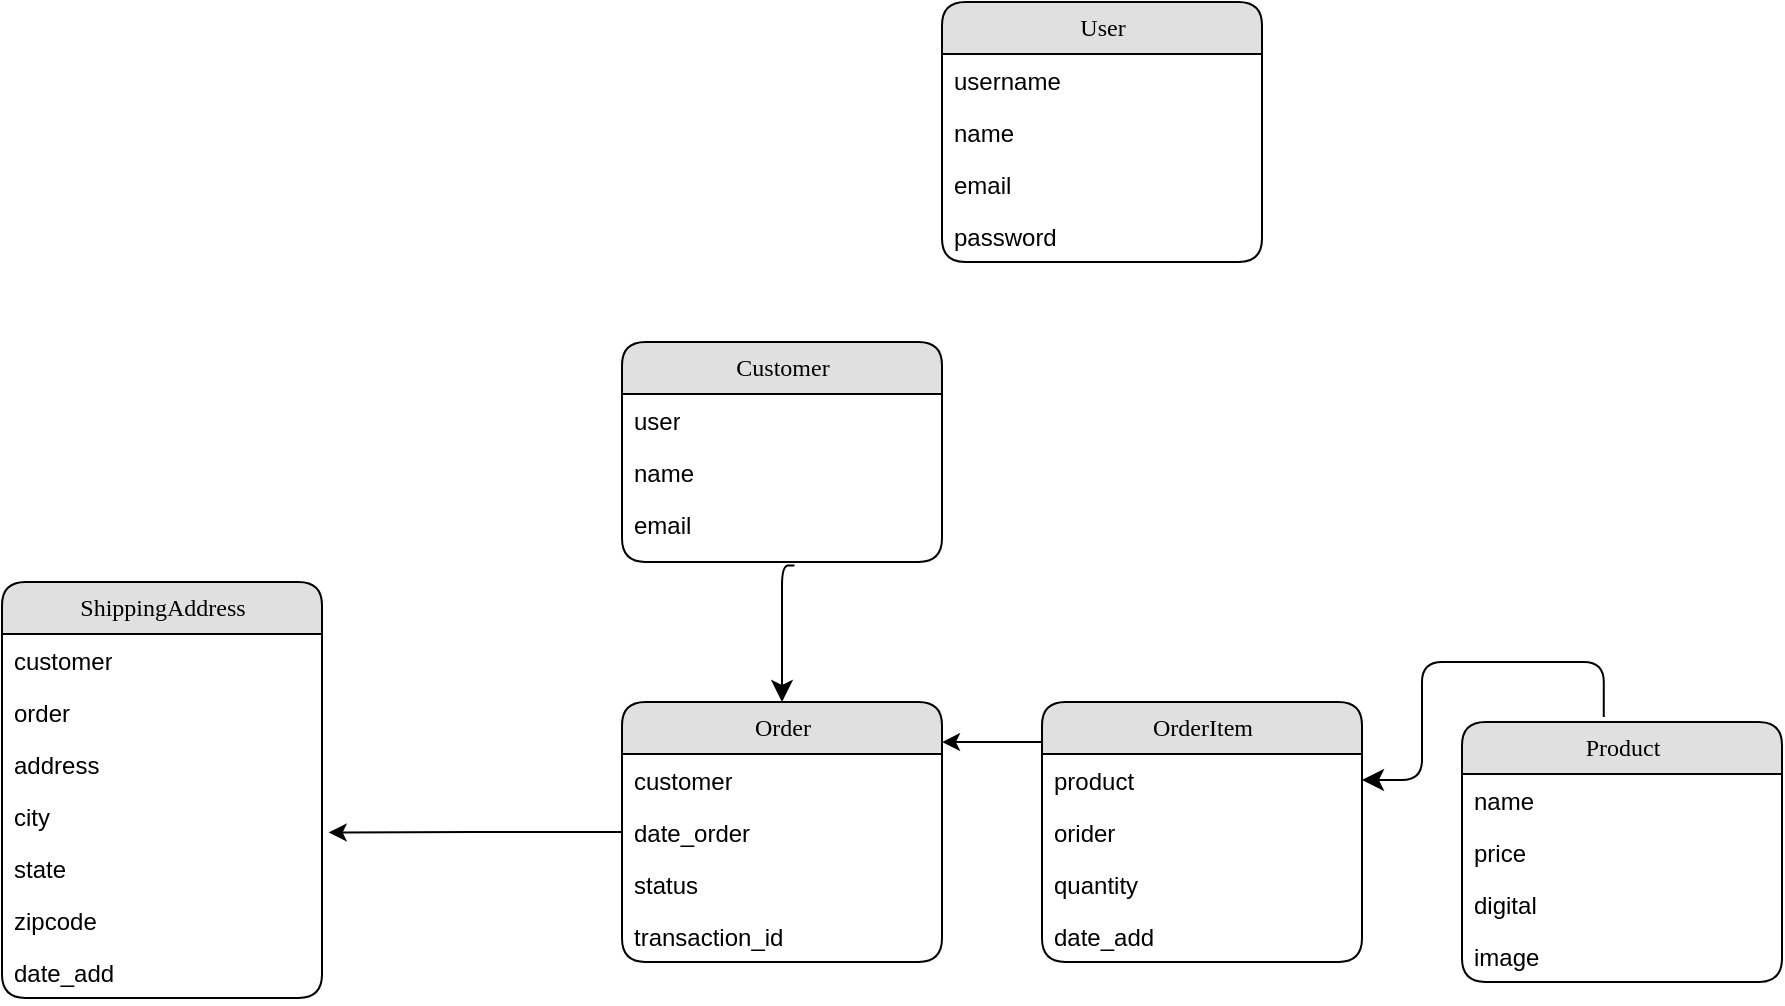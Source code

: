 <mxfile version="13.3.1" type="device"><diagram name="Page-1" id="b520641d-4fe3-3701-9064-5fc419738815"><mxGraphModel dx="2102" dy="1443" grid="1" gridSize="10" guides="1" tooltips="1" connect="1" arrows="1" fold="1" page="1" pageScale="1" pageWidth="1100" pageHeight="850" background="#ffffff" math="0" shadow="0"><root><mxCell id="0"/><mxCell id="1" parent="0"/><mxCell id="21ea969265ad0168-41" style="edgeStyle=orthogonalEdgeStyle;html=1;labelBackgroundColor=none;startFill=0;startSize=8;endFill=1;endSize=8;fontFamily=Verdana;fontSize=12;entryX=0.5;entryY=0;entryDx=0;entryDy=0;exitX=0.539;exitY=1.053;exitDx=0;exitDy=0;exitPerimeter=0;" parent="1" source="21ea969265ad0168-9" target="9HcUd7lLqLf6TaRoxtkk-35" edge="1"><mxGeometry relative="1" as="geometry"><mxPoint x="-70" y="110" as="sourcePoint"/><mxPoint x="-70" y="309" as="targetPoint"/><Array as="points"><mxPoint x="20" y="172"/></Array></mxGeometry></mxCell><mxCell id="9HcUd7lLqLf6TaRoxtkk-51" style="edgeStyle=orthogonalEdgeStyle;html=1;labelBackgroundColor=none;startFill=0;startSize=8;endFill=1;endSize=8;fontFamily=Verdana;fontSize=12;entryX=1;entryY=0.5;entryDx=0;entryDy=0;exitX=0.443;exitY=-0.019;exitDx=0;exitDy=0;exitPerimeter=0;" edge="1" parent="1" source="9HcUd7lLqLf6TaRoxtkk-45" target="9HcUd7lLqLf6TaRoxtkk-41"><mxGeometry relative="1" as="geometry"><mxPoint x="430" y="240" as="sourcePoint"/><mxPoint x="330" y="308.94" as="targetPoint"/><Array as="points"><mxPoint x="431" y="220"/><mxPoint x="340" y="220"/><mxPoint x="340" y="279"/></Array></mxGeometry></mxCell><mxCell id="9HcUd7lLqLf6TaRoxtkk-35" value="Order" style="swimlane;html=1;fontStyle=0;childLayout=stackLayout;horizontal=1;startSize=26;fillColor=#e0e0e0;horizontalStack=0;resizeParent=1;resizeLast=0;collapsible=1;marginBottom=0;swimlaneFillColor=#ffffff;align=center;rounded=1;shadow=0;comic=0;labelBackgroundColor=none;strokeWidth=1;fontFamily=Verdana;fontSize=12" vertex="1" parent="1"><mxGeometry x="-60" y="240" width="160" height="130" as="geometry"/></mxCell><mxCell id="9HcUd7lLqLf6TaRoxtkk-36" value="customer" style="text;html=1;strokeColor=none;fillColor=none;spacingLeft=4;spacingRight=4;whiteSpace=wrap;overflow=hidden;rotatable=0;points=[[0,0.5],[1,0.5]];portConstraint=eastwest;" vertex="1" parent="9HcUd7lLqLf6TaRoxtkk-35"><mxGeometry y="26" width="160" height="26" as="geometry"/></mxCell><mxCell id="9HcUd7lLqLf6TaRoxtkk-37" value="date_order" style="text;html=1;strokeColor=none;fillColor=none;spacingLeft=4;spacingRight=4;whiteSpace=wrap;overflow=hidden;rotatable=0;points=[[0,0.5],[1,0.5]];portConstraint=eastwest;" vertex="1" parent="9HcUd7lLqLf6TaRoxtkk-35"><mxGeometry y="52" width="160" height="26" as="geometry"/></mxCell><mxCell id="9HcUd7lLqLf6TaRoxtkk-38" value="status" style="text;html=1;strokeColor=none;fillColor=none;spacingLeft=4;spacingRight=4;whiteSpace=wrap;overflow=hidden;rotatable=0;points=[[0,0.5],[1,0.5]];portConstraint=eastwest;" vertex="1" parent="9HcUd7lLqLf6TaRoxtkk-35"><mxGeometry y="78" width="160" height="26" as="geometry"/></mxCell><mxCell id="9HcUd7lLqLf6TaRoxtkk-39" value="transaction_id" style="text;html=1;strokeColor=none;fillColor=none;spacingLeft=4;spacingRight=4;whiteSpace=wrap;overflow=hidden;rotatable=0;points=[[0,0.5],[1,0.5]];portConstraint=eastwest;" vertex="1" parent="9HcUd7lLqLf6TaRoxtkk-35"><mxGeometry y="104" width="160" height="26" as="geometry"/></mxCell><mxCell id="9HcUd7lLqLf6TaRoxtkk-40" value="OrderItem" style="swimlane;html=1;fontStyle=0;childLayout=stackLayout;horizontal=1;startSize=26;fillColor=#e0e0e0;horizontalStack=0;resizeParent=1;resizeLast=0;collapsible=1;marginBottom=0;swimlaneFillColor=#ffffff;align=center;rounded=1;shadow=0;comic=0;labelBackgroundColor=none;strokeWidth=1;fontFamily=Verdana;fontSize=12" vertex="1" parent="1"><mxGeometry x="150" y="240" width="160" height="130" as="geometry"/></mxCell><mxCell id="9HcUd7lLqLf6TaRoxtkk-41" value="product" style="text;html=1;strokeColor=none;fillColor=none;spacingLeft=4;spacingRight=4;whiteSpace=wrap;overflow=hidden;rotatable=0;points=[[0,0.5],[1,0.5]];portConstraint=eastwest;" vertex="1" parent="9HcUd7lLqLf6TaRoxtkk-40"><mxGeometry y="26" width="160" height="26" as="geometry"/></mxCell><mxCell id="9HcUd7lLqLf6TaRoxtkk-42" value="orider" style="text;html=1;strokeColor=none;fillColor=none;spacingLeft=4;spacingRight=4;whiteSpace=wrap;overflow=hidden;rotatable=0;points=[[0,0.5],[1,0.5]];portConstraint=eastwest;" vertex="1" parent="9HcUd7lLqLf6TaRoxtkk-40"><mxGeometry y="52" width="160" height="26" as="geometry"/></mxCell><mxCell id="9HcUd7lLqLf6TaRoxtkk-43" value="quantity" style="text;html=1;strokeColor=none;fillColor=none;spacingLeft=4;spacingRight=4;whiteSpace=wrap;overflow=hidden;rotatable=0;points=[[0,0.5],[1,0.5]];portConstraint=eastwest;" vertex="1" parent="9HcUd7lLqLf6TaRoxtkk-40"><mxGeometry y="78" width="160" height="26" as="geometry"/></mxCell><mxCell id="9HcUd7lLqLf6TaRoxtkk-44" value="date_add" style="text;html=1;strokeColor=none;fillColor=none;spacingLeft=4;spacingRight=4;whiteSpace=wrap;overflow=hidden;rotatable=0;points=[[0,0.5],[1,0.5]];portConstraint=eastwest;" vertex="1" parent="9HcUd7lLqLf6TaRoxtkk-40"><mxGeometry y="104" width="160" height="26" as="geometry"/></mxCell><mxCell id="9HcUd7lLqLf6TaRoxtkk-45" value="Product" style="swimlane;html=1;fontStyle=0;childLayout=stackLayout;horizontal=1;startSize=26;fillColor=#e0e0e0;horizontalStack=0;resizeParent=1;resizeLast=0;collapsible=1;marginBottom=0;swimlaneFillColor=#ffffff;align=center;rounded=1;shadow=0;comic=0;labelBackgroundColor=none;strokeWidth=1;fontFamily=Verdana;fontSize=12" vertex="1" parent="1"><mxGeometry x="360" y="250" width="160" height="130" as="geometry"/></mxCell><mxCell id="9HcUd7lLqLf6TaRoxtkk-46" value="name" style="text;html=1;strokeColor=none;fillColor=none;spacingLeft=4;spacingRight=4;whiteSpace=wrap;overflow=hidden;rotatable=0;points=[[0,0.5],[1,0.5]];portConstraint=eastwest;" vertex="1" parent="9HcUd7lLqLf6TaRoxtkk-45"><mxGeometry y="26" width="160" height="26" as="geometry"/></mxCell><mxCell id="9HcUd7lLqLf6TaRoxtkk-47" value="price" style="text;html=1;strokeColor=none;fillColor=none;spacingLeft=4;spacingRight=4;whiteSpace=wrap;overflow=hidden;rotatable=0;points=[[0,0.5],[1,0.5]];portConstraint=eastwest;" vertex="1" parent="9HcUd7lLqLf6TaRoxtkk-45"><mxGeometry y="52" width="160" height="26" as="geometry"/></mxCell><mxCell id="9HcUd7lLqLf6TaRoxtkk-48" value="digital" style="text;html=1;strokeColor=none;fillColor=none;spacingLeft=4;spacingRight=4;whiteSpace=wrap;overflow=hidden;rotatable=0;points=[[0,0.5],[1,0.5]];portConstraint=eastwest;" vertex="1" parent="9HcUd7lLqLf6TaRoxtkk-45"><mxGeometry y="78" width="160" height="26" as="geometry"/></mxCell><mxCell id="9HcUd7lLqLf6TaRoxtkk-49" value="image" style="text;html=1;strokeColor=none;fillColor=none;spacingLeft=4;spacingRight=4;whiteSpace=wrap;overflow=hidden;rotatable=0;points=[[0,0.5],[1,0.5]];portConstraint=eastwest;" vertex="1" parent="9HcUd7lLqLf6TaRoxtkk-45"><mxGeometry y="104" width="160" height="26" as="geometry"/></mxCell><mxCell id="9HcUd7lLqLf6TaRoxtkk-64" value="" style="edgeStyle=orthogonalEdgeStyle;rounded=0;orthogonalLoop=1;jettySize=auto;html=1;exitX=0;exitY=0.154;exitDx=0;exitDy=0;exitPerimeter=0;entryX=1;entryY=0.154;entryDx=0;entryDy=0;entryPerimeter=0;" edge="1" parent="1" source="9HcUd7lLqLf6TaRoxtkk-40" target="9HcUd7lLqLf6TaRoxtkk-35"><mxGeometry relative="1" as="geometry"/></mxCell><mxCell id="21ea969265ad0168-10" value="User" style="swimlane;html=1;fontStyle=0;childLayout=stackLayout;horizontal=1;startSize=26;fillColor=#e0e0e0;horizontalStack=0;resizeParent=1;resizeLast=0;collapsible=1;marginBottom=0;swimlaneFillColor=#ffffff;align=center;rounded=1;shadow=0;comic=0;labelBackgroundColor=none;strokeWidth=1;fontFamily=Verdana;fontSize=12" parent="1" vertex="1"><mxGeometry x="100" y="-110" width="160" height="130" as="geometry"/></mxCell><mxCell id="21ea969265ad0168-11" value="username" style="text;html=1;strokeColor=none;fillColor=none;spacingLeft=4;spacingRight=4;whiteSpace=wrap;overflow=hidden;rotatable=0;points=[[0,0.5],[1,0.5]];portConstraint=eastwest;" parent="21ea969265ad0168-10" vertex="1"><mxGeometry y="26" width="160" height="26" as="geometry"/></mxCell><mxCell id="21ea969265ad0168-12" value="name" style="text;html=1;strokeColor=none;fillColor=none;spacingLeft=4;spacingRight=4;whiteSpace=wrap;overflow=hidden;rotatable=0;points=[[0,0.5],[1,0.5]];portConstraint=eastwest;" parent="21ea969265ad0168-10" vertex="1"><mxGeometry y="52" width="160" height="26" as="geometry"/></mxCell><mxCell id="9HcUd7lLqLf6TaRoxtkk-50" value="email" style="text;html=1;strokeColor=none;fillColor=none;spacingLeft=4;spacingRight=4;whiteSpace=wrap;overflow=hidden;rotatable=0;points=[[0,0.5],[1,0.5]];portConstraint=eastwest;" vertex="1" parent="21ea969265ad0168-10"><mxGeometry y="78" width="160" height="26" as="geometry"/></mxCell><mxCell id="21ea969265ad0168-13" value="password" style="text;html=1;strokeColor=none;fillColor=none;spacingLeft=4;spacingRight=4;whiteSpace=wrap;overflow=hidden;rotatable=0;points=[[0,0.5],[1,0.5]];portConstraint=eastwest;" parent="21ea969265ad0168-10" vertex="1"><mxGeometry y="104" width="160" height="26" as="geometry"/></mxCell><mxCell id="9HcUd7lLqLf6TaRoxtkk-72" value="ShippingAddress" style="swimlane;html=1;fontStyle=0;childLayout=stackLayout;horizontal=1;startSize=26;fillColor=#e0e0e0;horizontalStack=0;resizeParent=1;resizeLast=0;collapsible=1;marginBottom=0;swimlaneFillColor=#ffffff;align=center;rounded=1;shadow=0;comic=0;labelBackgroundColor=none;strokeWidth=1;fontFamily=Verdana;fontSize=12" vertex="1" parent="1"><mxGeometry x="-370" y="180" width="160" height="208" as="geometry"/></mxCell><mxCell id="9HcUd7lLqLf6TaRoxtkk-73" value="customer" style="text;html=1;strokeColor=none;fillColor=none;spacingLeft=4;spacingRight=4;whiteSpace=wrap;overflow=hidden;rotatable=0;points=[[0,0.5],[1,0.5]];portConstraint=eastwest;" vertex="1" parent="9HcUd7lLqLf6TaRoxtkk-72"><mxGeometry y="26" width="160" height="26" as="geometry"/></mxCell><mxCell id="9HcUd7lLqLf6TaRoxtkk-74" value="order" style="text;html=1;strokeColor=none;fillColor=none;spacingLeft=4;spacingRight=4;whiteSpace=wrap;overflow=hidden;rotatable=0;points=[[0,0.5],[1,0.5]];portConstraint=eastwest;" vertex="1" parent="9HcUd7lLqLf6TaRoxtkk-72"><mxGeometry y="52" width="160" height="26" as="geometry"/></mxCell><mxCell id="9HcUd7lLqLf6TaRoxtkk-79" value="address" style="text;html=1;strokeColor=none;fillColor=none;spacingLeft=4;spacingRight=4;whiteSpace=wrap;overflow=hidden;rotatable=0;points=[[0,0.5],[1,0.5]];portConstraint=eastwest;" vertex="1" parent="9HcUd7lLqLf6TaRoxtkk-72"><mxGeometry y="78" width="160" height="26" as="geometry"/></mxCell><mxCell id="9HcUd7lLqLf6TaRoxtkk-78" value="city" style="text;html=1;strokeColor=none;fillColor=none;spacingLeft=4;spacingRight=4;whiteSpace=wrap;overflow=hidden;rotatable=0;points=[[0,0.5],[1,0.5]];portConstraint=eastwest;" vertex="1" parent="9HcUd7lLqLf6TaRoxtkk-72"><mxGeometry y="104" width="160" height="26" as="geometry"/></mxCell><mxCell id="9HcUd7lLqLf6TaRoxtkk-75" value="state" style="text;html=1;strokeColor=none;fillColor=none;spacingLeft=4;spacingRight=4;whiteSpace=wrap;overflow=hidden;rotatable=0;points=[[0,0.5],[1,0.5]];portConstraint=eastwest;" vertex="1" parent="9HcUd7lLqLf6TaRoxtkk-72"><mxGeometry y="130" width="160" height="26" as="geometry"/></mxCell><mxCell id="9HcUd7lLqLf6TaRoxtkk-80" value="zipcode" style="text;html=1;strokeColor=none;fillColor=none;spacingLeft=4;spacingRight=4;whiteSpace=wrap;overflow=hidden;rotatable=0;points=[[0,0.5],[1,0.5]];portConstraint=eastwest;" vertex="1" parent="9HcUd7lLqLf6TaRoxtkk-72"><mxGeometry y="156" width="160" height="26" as="geometry"/></mxCell><mxCell id="9HcUd7lLqLf6TaRoxtkk-76" value="date_add" style="text;html=1;strokeColor=none;fillColor=none;spacingLeft=4;spacingRight=4;whiteSpace=wrap;overflow=hidden;rotatable=0;points=[[0,0.5],[1,0.5]];portConstraint=eastwest;" vertex="1" parent="9HcUd7lLqLf6TaRoxtkk-72"><mxGeometry y="182" width="160" height="26" as="geometry"/></mxCell><mxCell id="9HcUd7lLqLf6TaRoxtkk-82" style="edgeStyle=orthogonalEdgeStyle;rounded=0;orthogonalLoop=1;jettySize=auto;html=1;exitX=0;exitY=0.5;exitDx=0;exitDy=0;entryX=1.021;entryY=0.817;entryDx=0;entryDy=0;entryPerimeter=0;" edge="1" parent="1" source="9HcUd7lLqLf6TaRoxtkk-37" target="9HcUd7lLqLf6TaRoxtkk-78"><mxGeometry relative="1" as="geometry"/></mxCell><mxCell id="21ea969265ad0168-6" value="Customer" style="swimlane;html=1;fontStyle=0;childLayout=stackLayout;horizontal=1;startSize=26;fillColor=#e0e0e0;horizontalStack=0;resizeParent=1;resizeLast=0;collapsible=1;marginBottom=0;swimlaneFillColor=#ffffff;align=center;rounded=1;shadow=0;comic=0;labelBackgroundColor=none;strokeWidth=1;fontFamily=Verdana;fontSize=12" parent="1" vertex="1"><mxGeometry x="-60" y="60" width="160" height="110" as="geometry"/></mxCell><mxCell id="21ea969265ad0168-7" value="user" style="text;html=1;strokeColor=none;fillColor=none;spacingLeft=4;spacingRight=4;whiteSpace=wrap;overflow=hidden;rotatable=0;points=[[0,0.5],[1,0.5]];portConstraint=eastwest;" parent="21ea969265ad0168-6" vertex="1"><mxGeometry y="26" width="160" height="26" as="geometry"/></mxCell><mxCell id="21ea969265ad0168-8" value="name" style="text;html=1;strokeColor=none;fillColor=none;spacingLeft=4;spacingRight=4;whiteSpace=wrap;overflow=hidden;rotatable=0;points=[[0,0.5],[1,0.5]];portConstraint=eastwest;" parent="21ea969265ad0168-6" vertex="1"><mxGeometry y="52" width="160" height="26" as="geometry"/></mxCell><mxCell id="21ea969265ad0168-9" value="email&lt;br&gt;" style="text;html=1;strokeColor=none;fillColor=none;spacingLeft=4;spacingRight=4;whiteSpace=wrap;overflow=hidden;rotatable=0;points=[[0,0.5],[1,0.5]];portConstraint=eastwest;" parent="21ea969265ad0168-6" vertex="1"><mxGeometry y="78" width="160" height="32" as="geometry"/></mxCell></root></mxGraphModel></diagram></mxfile>